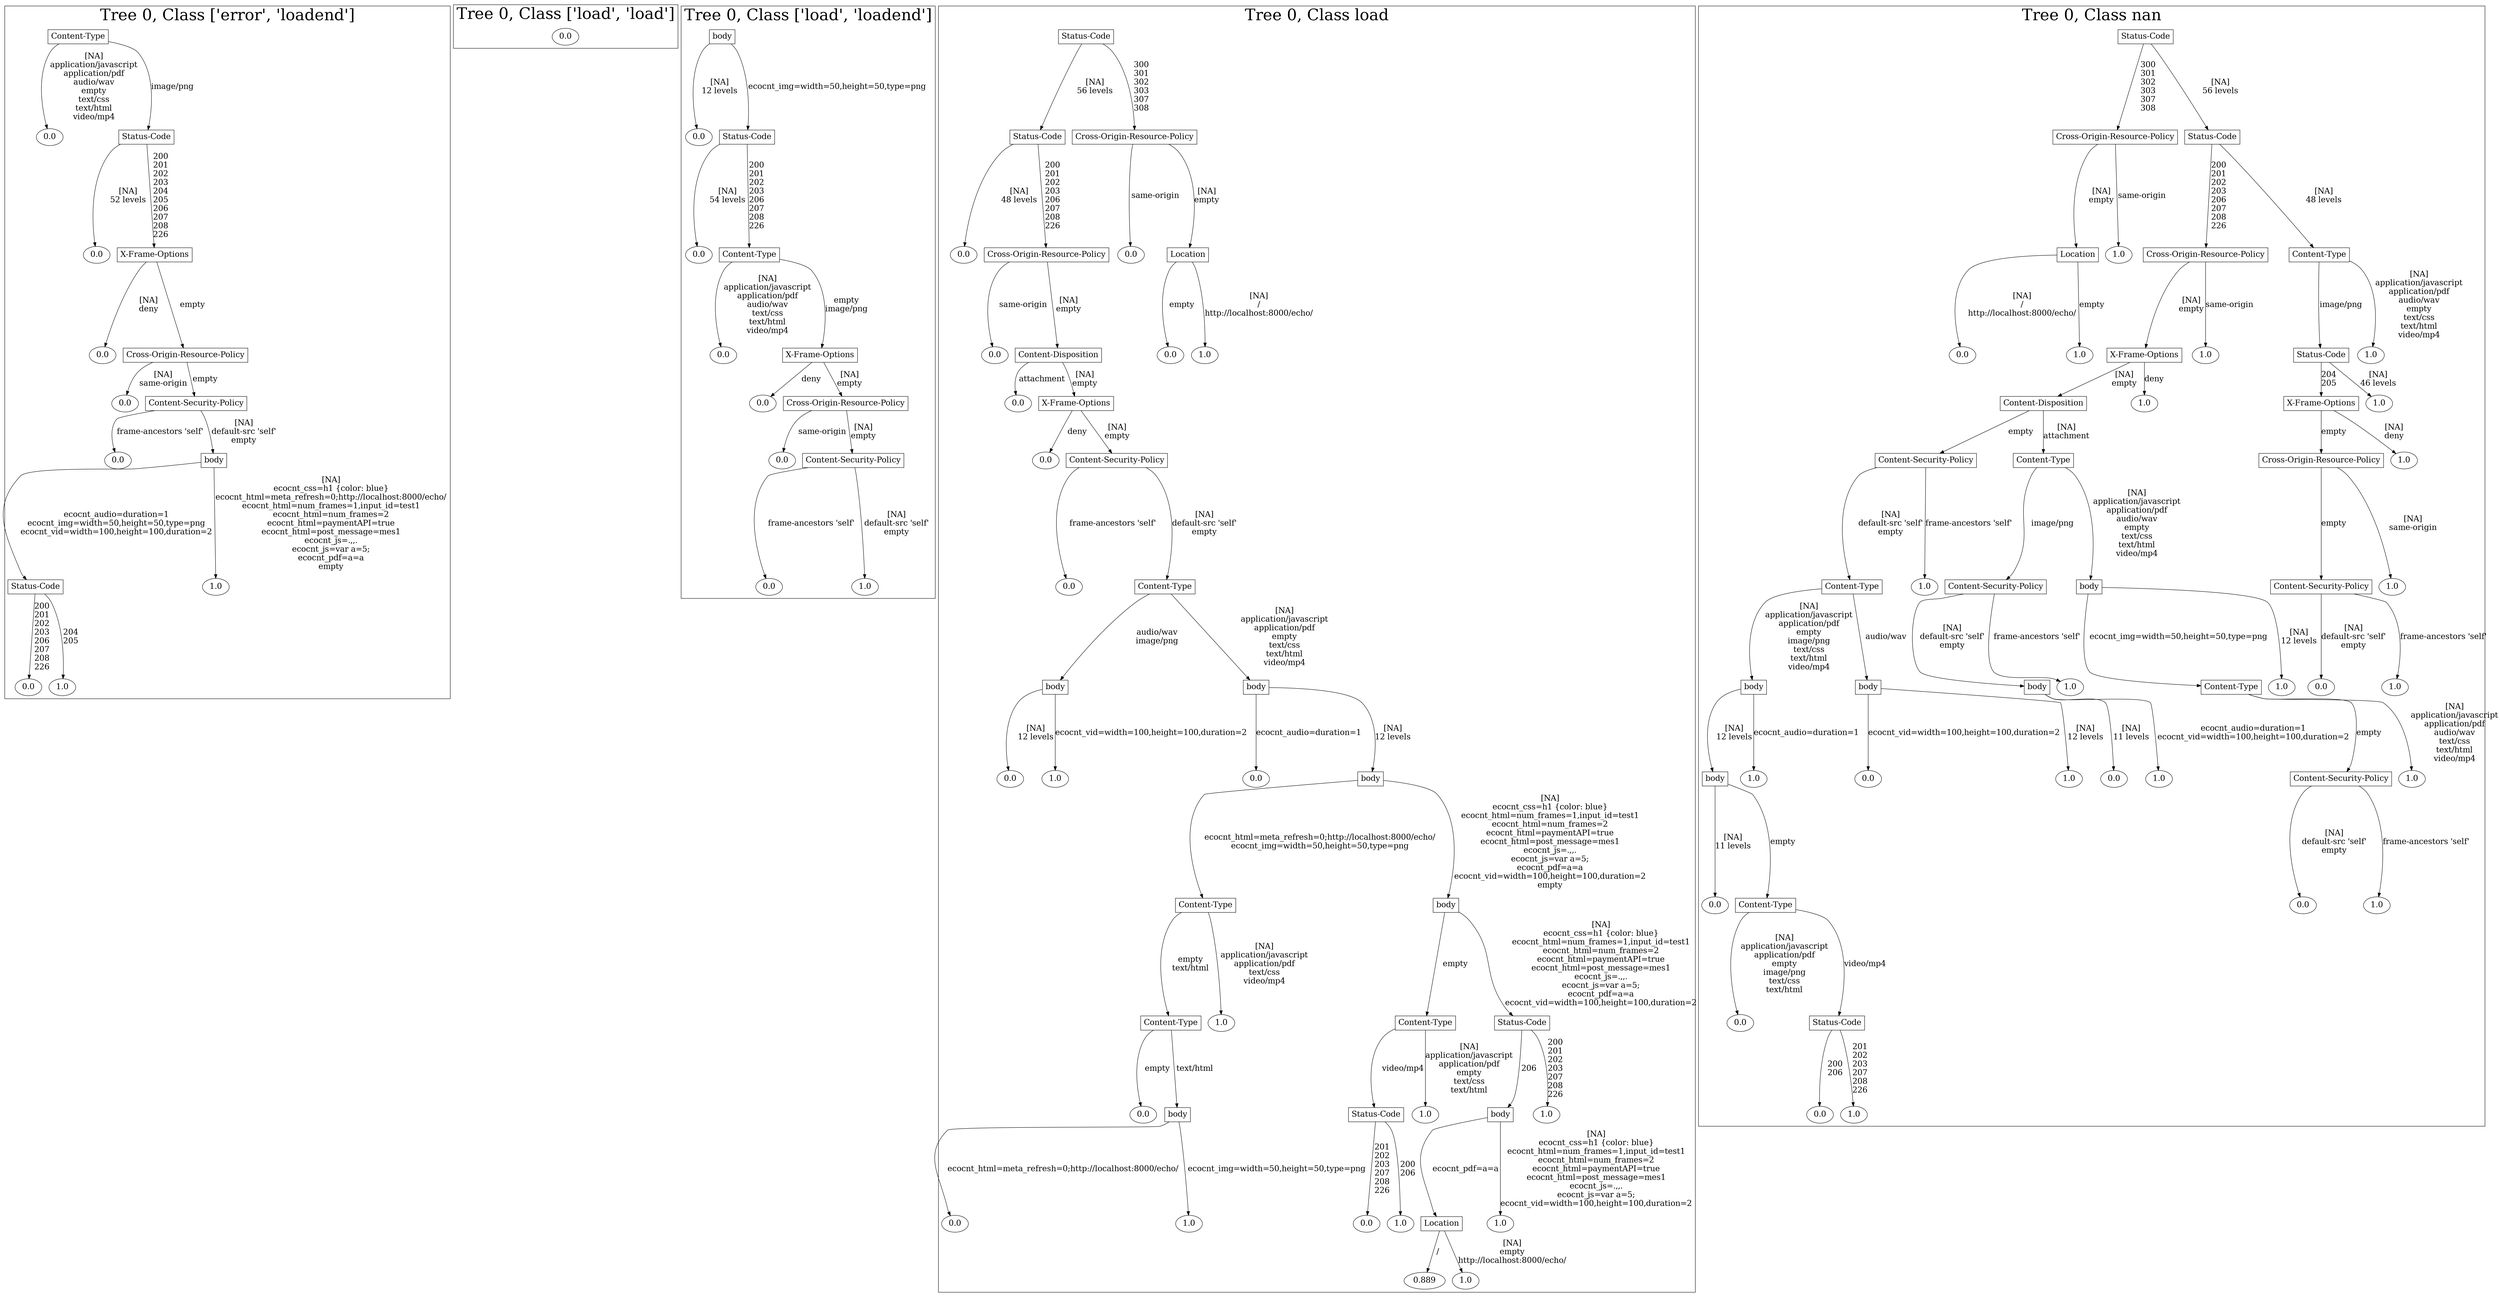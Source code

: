 /*
Generated by:
    http://https://github.com/h2oai/h2o-3/tree/master/h2o-genmodel/src/main/java/hex/genmodel/tools/PrintMojo.java
*/

/*
On a mac:

$ brew install graphviz
$ dot -Tpng file.gv -o file.png
$ open file.png
*/

digraph G {

subgraph cluster_0 {
/* Nodes */

/* Level 0 */
{
"SG_0_Node_0" [shape=box, fontsize=20, label="Content-Type"]
}

/* Level 1 */
{
"SG_0_Node_7" [fontsize=20, label="0.0"]
"SG_0_Node_1" [shape=box, fontsize=20, label="Status-Code"]
}

/* Level 2 */
{
"SG_0_Node_8" [fontsize=20, label="0.0"]
"SG_0_Node_2" [shape=box, fontsize=20, label="X-Frame-Options"]
}

/* Level 3 */
{
"SG_0_Node_9" [fontsize=20, label="0.0"]
"SG_0_Node_3" [shape=box, fontsize=20, label="Cross-Origin-Resource-Policy"]
}

/* Level 4 */
{
"SG_0_Node_10" [fontsize=20, label="0.0"]
"SG_0_Node_4" [shape=box, fontsize=20, label="Content-Security-Policy"]
}

/* Level 5 */
{
"SG_0_Node_11" [fontsize=20, label="0.0"]
"SG_0_Node_5" [shape=box, fontsize=20, label="body"]
}

/* Level 6 */
{
"SG_0_Node_6" [shape=box, fontsize=20, label="Status-Code"]
"SG_0_Node_12" [fontsize=20, label="1.0"]
}

/* Level 7 */
{
"SG_0_Node_13" [fontsize=20, label="0.0"]
"SG_0_Node_14" [fontsize=20, label="1.0"]
}

/* Edges */
"SG_0_Node_0" -> "SG_0_Node_7" [fontsize=20, label="[NA]
application/javascript
application/pdf
audio/wav
empty
text/css
text/html
video/mp4
"]
"SG_0_Node_0" -> "SG_0_Node_1" [fontsize=20, label="image/png
"]
"SG_0_Node_1" -> "SG_0_Node_8" [fontsize=20, label="[NA]
52 levels
"]
"SG_0_Node_1" -> "SG_0_Node_2" [fontsize=20, label="200
201
202
203
204
205
206
207
208
226
"]
"SG_0_Node_2" -> "SG_0_Node_9" [fontsize=20, label="[NA]
deny
"]
"SG_0_Node_2" -> "SG_0_Node_3" [fontsize=20, label="empty
"]
"SG_0_Node_3" -> "SG_0_Node_10" [fontsize=20, label="[NA]
same-origin
"]
"SG_0_Node_3" -> "SG_0_Node_4" [fontsize=20, label="empty
"]
"SG_0_Node_4" -> "SG_0_Node_11" [fontsize=20, label="frame-ancestors 'self'
"]
"SG_0_Node_4" -> "SG_0_Node_5" [fontsize=20, label="[NA]
default-src 'self'
empty
"]
"SG_0_Node_5" -> "SG_0_Node_6" [fontsize=20, label="ecocnt_audio=duration=1
ecocnt_img=width=50,height=50,type=png
ecocnt_vid=width=100,height=100,duration=2
"]
"SG_0_Node_5" -> "SG_0_Node_12" [fontsize=20, label="[NA]
ecocnt_css=h1 {color: blue}
ecocnt_html=meta_refresh=0;http://localhost:8000/echo/
ecocnt_html=num_frames=1,input_id=test1
ecocnt_html=num_frames=2
ecocnt_html=paymentAPI=true
ecocnt_html=post_message=mes1
ecocnt_js=.,,.
ecocnt_js=var a=5;
ecocnt_pdf=a=a
empty
"]
"SG_0_Node_6" -> "SG_0_Node_13" [fontsize=20, label="200
201
202
203
206
207
208
226
"]
"SG_0_Node_6" -> "SG_0_Node_14" [fontsize=20, label="204
205
"]

fontsize=40
label="Tree 0, Class ['error', 'loadend']"
}

subgraph cluster_1 {
/* Nodes */

/* Level 0 */
{
"SG_1_Node_0" [fontsize=20, label="0.0"]
}

/* Edges */

fontsize=40
label="Tree 0, Class ['load', 'load']"
}

subgraph cluster_2 {
/* Nodes */

/* Level 0 */
{
"SG_2_Node_0" [shape=box, fontsize=20, label="body"]
}

/* Level 1 */
{
"SG_2_Node_6" [fontsize=20, label="0.0"]
"SG_2_Node_1" [shape=box, fontsize=20, label="Status-Code"]
}

/* Level 2 */
{
"SG_2_Node_7" [fontsize=20, label="0.0"]
"SG_2_Node_2" [shape=box, fontsize=20, label="Content-Type"]
}

/* Level 3 */
{
"SG_2_Node_8" [fontsize=20, label="0.0"]
"SG_2_Node_3" [shape=box, fontsize=20, label="X-Frame-Options"]
}

/* Level 4 */
{
"SG_2_Node_9" [fontsize=20, label="0.0"]
"SG_2_Node_4" [shape=box, fontsize=20, label="Cross-Origin-Resource-Policy"]
}

/* Level 5 */
{
"SG_2_Node_10" [fontsize=20, label="0.0"]
"SG_2_Node_5" [shape=box, fontsize=20, label="Content-Security-Policy"]
}

/* Level 6 */
{
"SG_2_Node_11" [fontsize=20, label="0.0"]
"SG_2_Node_12" [fontsize=20, label="1.0"]
}

/* Edges */
"SG_2_Node_0" -> "SG_2_Node_6" [fontsize=20, label="[NA]
12 levels
"]
"SG_2_Node_0" -> "SG_2_Node_1" [fontsize=20, label="ecocnt_img=width=50,height=50,type=png
"]
"SG_2_Node_1" -> "SG_2_Node_7" [fontsize=20, label="[NA]
54 levels
"]
"SG_2_Node_1" -> "SG_2_Node_2" [fontsize=20, label="200
201
202
203
206
207
208
226
"]
"SG_2_Node_2" -> "SG_2_Node_8" [fontsize=20, label="[NA]
application/javascript
application/pdf
audio/wav
text/css
text/html
video/mp4
"]
"SG_2_Node_2" -> "SG_2_Node_3" [fontsize=20, label="empty
image/png
"]
"SG_2_Node_3" -> "SG_2_Node_9" [fontsize=20, label="deny
"]
"SG_2_Node_3" -> "SG_2_Node_4" [fontsize=20, label="[NA]
empty
"]
"SG_2_Node_4" -> "SG_2_Node_10" [fontsize=20, label="same-origin
"]
"SG_2_Node_4" -> "SG_2_Node_5" [fontsize=20, label="[NA]
empty
"]
"SG_2_Node_5" -> "SG_2_Node_11" [fontsize=20, label="frame-ancestors 'self'
"]
"SG_2_Node_5" -> "SG_2_Node_12" [fontsize=20, label="[NA]
default-src 'self'
empty
"]

fontsize=40
label="Tree 0, Class ['load', 'loadend']"
}

subgraph cluster_3 {
/* Nodes */

/* Level 0 */
{
"SG_3_Node_0" [shape=box, fontsize=20, label="Status-Code"]
}

/* Level 1 */
{
"SG_3_Node_1" [shape=box, fontsize=20, label="Status-Code"]
"SG_3_Node_2" [shape=box, fontsize=20, label="Cross-Origin-Resource-Policy"]
}

/* Level 2 */
{
"SG_3_Node_22" [fontsize=20, label="0.0"]
"SG_3_Node_3" [shape=box, fontsize=20, label="Cross-Origin-Resource-Policy"]
"SG_3_Node_23" [fontsize=20, label="0.0"]
"SG_3_Node_4" [shape=box, fontsize=20, label="Location"]
}

/* Level 3 */
{
"SG_3_Node_24" [fontsize=20, label="0.0"]
"SG_3_Node_5" [shape=box, fontsize=20, label="Content-Disposition"]
"SG_3_Node_25" [fontsize=20, label="0.0"]
"SG_3_Node_26" [fontsize=20, label="1.0"]
}

/* Level 4 */
{
"SG_3_Node_27" [fontsize=20, label="0.0"]
"SG_3_Node_6" [shape=box, fontsize=20, label="X-Frame-Options"]
}

/* Level 5 */
{
"SG_3_Node_28" [fontsize=20, label="0.0"]
"SG_3_Node_7" [shape=box, fontsize=20, label="Content-Security-Policy"]
}

/* Level 6 */
{
"SG_3_Node_29" [fontsize=20, label="0.0"]
"SG_3_Node_8" [shape=box, fontsize=20, label="Content-Type"]
}

/* Level 7 */
{
"SG_3_Node_9" [shape=box, fontsize=20, label="body"]
"SG_3_Node_10" [shape=box, fontsize=20, label="body"]
}

/* Level 8 */
{
"SG_3_Node_30" [fontsize=20, label="0.0"]
"SG_3_Node_31" [fontsize=20, label="1.0"]
"SG_3_Node_32" [fontsize=20, label="0.0"]
"SG_3_Node_11" [shape=box, fontsize=20, label="body"]
}

/* Level 9 */
{
"SG_3_Node_12" [shape=box, fontsize=20, label="Content-Type"]
"SG_3_Node_13" [shape=box, fontsize=20, label="body"]
}

/* Level 10 */
{
"SG_3_Node_14" [shape=box, fontsize=20, label="Content-Type"]
"SG_3_Node_33" [fontsize=20, label="1.0"]
"SG_3_Node_15" [shape=box, fontsize=20, label="Content-Type"]
"SG_3_Node_16" [shape=box, fontsize=20, label="Status-Code"]
}

/* Level 11 */
{
"SG_3_Node_34" [fontsize=20, label="0.0"]
"SG_3_Node_17" [shape=box, fontsize=20, label="body"]
"SG_3_Node_18" [shape=box, fontsize=20, label="Status-Code"]
"SG_3_Node_35" [fontsize=20, label="1.0"]
"SG_3_Node_19" [shape=box, fontsize=20, label="body"]
"SG_3_Node_36" [fontsize=20, label="1.0"]
}

/* Level 12 */
{
"SG_3_Node_37" [fontsize=20, label="0.0"]
"SG_3_Node_38" [fontsize=20, label="1.0"]
"SG_3_Node_39" [fontsize=20, label="0.0"]
"SG_3_Node_40" [fontsize=20, label="1.0"]
"SG_3_Node_20" [shape=box, fontsize=20, label="Location"]
"SG_3_Node_41" [fontsize=20, label="1.0"]
}

/* Level 13 */
{
"SG_3_Node_42" [fontsize=20, label="0.889"]
"SG_3_Node_43" [fontsize=20, label="1.0"]
}

/* Edges */
"SG_3_Node_0" -> "SG_3_Node_1" [fontsize=20, label="[NA]
56 levels
"]
"SG_3_Node_0" -> "SG_3_Node_2" [fontsize=20, label="300
301
302
303
307
308
"]
"SG_3_Node_2" -> "SG_3_Node_23" [fontsize=20, label="same-origin
"]
"SG_3_Node_2" -> "SG_3_Node_4" [fontsize=20, label="[NA]
empty
"]
"SG_3_Node_4" -> "SG_3_Node_25" [fontsize=20, label="empty
"]
"SG_3_Node_4" -> "SG_3_Node_26" [fontsize=20, label="[NA]
/
http://localhost:8000/echo/
"]
"SG_3_Node_1" -> "SG_3_Node_22" [fontsize=20, label="[NA]
48 levels
"]
"SG_3_Node_1" -> "SG_3_Node_3" [fontsize=20, label="200
201
202
203
206
207
208
226
"]
"SG_3_Node_3" -> "SG_3_Node_24" [fontsize=20, label="same-origin
"]
"SG_3_Node_3" -> "SG_3_Node_5" [fontsize=20, label="[NA]
empty
"]
"SG_3_Node_5" -> "SG_3_Node_27" [fontsize=20, label="attachment
"]
"SG_3_Node_5" -> "SG_3_Node_6" [fontsize=20, label="[NA]
empty
"]
"SG_3_Node_6" -> "SG_3_Node_28" [fontsize=20, label="deny
"]
"SG_3_Node_6" -> "SG_3_Node_7" [fontsize=20, label="[NA]
empty
"]
"SG_3_Node_7" -> "SG_3_Node_29" [fontsize=20, label="frame-ancestors 'self'
"]
"SG_3_Node_7" -> "SG_3_Node_8" [fontsize=20, label="[NA]
default-src 'self'
empty
"]
"SG_3_Node_8" -> "SG_3_Node_9" [fontsize=20, label="audio/wav
image/png
"]
"SG_3_Node_8" -> "SG_3_Node_10" [fontsize=20, label="[NA]
application/javascript
application/pdf
empty
text/css
text/html
video/mp4
"]
"SG_3_Node_10" -> "SG_3_Node_32" [fontsize=20, label="ecocnt_audio=duration=1
"]
"SG_3_Node_10" -> "SG_3_Node_11" [fontsize=20, label="[NA]
12 levels
"]
"SG_3_Node_11" -> "SG_3_Node_12" [fontsize=20, label="ecocnt_html=meta_refresh=0;http://localhost:8000/echo/
ecocnt_img=width=50,height=50,type=png
"]
"SG_3_Node_11" -> "SG_3_Node_13" [fontsize=20, label="[NA]
ecocnt_css=h1 {color: blue}
ecocnt_html=num_frames=1,input_id=test1
ecocnt_html=num_frames=2
ecocnt_html=paymentAPI=true
ecocnt_html=post_message=mes1
ecocnt_js=.,,.
ecocnt_js=var a=5;
ecocnt_pdf=a=a
ecocnt_vid=width=100,height=100,duration=2
empty
"]
"SG_3_Node_13" -> "SG_3_Node_15" [fontsize=20, label="empty
"]
"SG_3_Node_13" -> "SG_3_Node_16" [fontsize=20, label="[NA]
ecocnt_css=h1 {color: blue}
ecocnt_html=num_frames=1,input_id=test1
ecocnt_html=num_frames=2
ecocnt_html=paymentAPI=true
ecocnt_html=post_message=mes1
ecocnt_js=.,,.
ecocnt_js=var a=5;
ecocnt_pdf=a=a
ecocnt_vid=width=100,height=100,duration=2
"]
"SG_3_Node_16" -> "SG_3_Node_19" [fontsize=20, label="206
"]
"SG_3_Node_16" -> "SG_3_Node_36" [fontsize=20, label="200
201
202
203
207
208
226
"]
"SG_3_Node_19" -> "SG_3_Node_20" [fontsize=20, label="ecocnt_pdf=a=a
"]
"SG_3_Node_19" -> "SG_3_Node_41" [fontsize=20, label="[NA]
ecocnt_css=h1 {color: blue}
ecocnt_html=num_frames=1,input_id=test1
ecocnt_html=num_frames=2
ecocnt_html=paymentAPI=true
ecocnt_html=post_message=mes1
ecocnt_js=.,,.
ecocnt_js=var a=5;
ecocnt_vid=width=100,height=100,duration=2
"]
"SG_3_Node_20" -> "SG_3_Node_42" [fontsize=20, label="/
"]
"SG_3_Node_20" -> "SG_3_Node_43" [fontsize=20, label="[NA]
empty
http://localhost:8000/echo/
"]
"SG_3_Node_15" -> "SG_3_Node_18" [fontsize=20, label="video/mp4
"]
"SG_3_Node_15" -> "SG_3_Node_35" [fontsize=20, label="[NA]
application/javascript
application/pdf
empty
text/css
text/html
"]
"SG_3_Node_18" -> "SG_3_Node_39" [fontsize=20, label="201
202
203
207
208
226
"]
"SG_3_Node_18" -> "SG_3_Node_40" [fontsize=20, label="200
206
"]
"SG_3_Node_12" -> "SG_3_Node_14" [fontsize=20, label="empty
text/html
"]
"SG_3_Node_12" -> "SG_3_Node_33" [fontsize=20, label="[NA]
application/javascript
application/pdf
text/css
video/mp4
"]
"SG_3_Node_14" -> "SG_3_Node_34" [fontsize=20, label="empty
"]
"SG_3_Node_14" -> "SG_3_Node_17" [fontsize=20, label="text/html
"]
"SG_3_Node_17" -> "SG_3_Node_37" [fontsize=20, label="ecocnt_html=meta_refresh=0;http://localhost:8000/echo/
"]
"SG_3_Node_17" -> "SG_3_Node_38" [fontsize=20, label="ecocnt_img=width=50,height=50,type=png
"]
"SG_3_Node_9" -> "SG_3_Node_30" [fontsize=20, label="[NA]
12 levels
"]
"SG_3_Node_9" -> "SG_3_Node_31" [fontsize=20, label="ecocnt_vid=width=100,height=100,duration=2
"]

fontsize=40
label="Tree 0, Class load"
}

subgraph cluster_4 {
/* Nodes */

/* Level 0 */
{
"SG_4_Node_0" [shape=box, fontsize=20, label="Status-Code"]
}

/* Level 1 */
{
"SG_4_Node_1" [shape=box, fontsize=20, label="Cross-Origin-Resource-Policy"]
"SG_4_Node_2" [shape=box, fontsize=20, label="Status-Code"]
}

/* Level 2 */
{
"SG_4_Node_3" [shape=box, fontsize=20, label="Location"]
"SG_4_Node_26" [fontsize=20, label="1.0"]
"SG_4_Node_4" [shape=box, fontsize=20, label="Cross-Origin-Resource-Policy"]
"SG_4_Node_5" [shape=box, fontsize=20, label="Content-Type"]
}

/* Level 3 */
{
"SG_4_Node_27" [fontsize=20, label="0.0"]
"SG_4_Node_28" [fontsize=20, label="1.0"]
"SG_4_Node_6" [shape=box, fontsize=20, label="X-Frame-Options"]
"SG_4_Node_29" [fontsize=20, label="1.0"]
"SG_4_Node_7" [shape=box, fontsize=20, label="Status-Code"]
"SG_4_Node_30" [fontsize=20, label="1.0"]
}

/* Level 4 */
{
"SG_4_Node_8" [shape=box, fontsize=20, label="Content-Disposition"]
"SG_4_Node_31" [fontsize=20, label="1.0"]
"SG_4_Node_9" [shape=box, fontsize=20, label="X-Frame-Options"]
"SG_4_Node_32" [fontsize=20, label="1.0"]
}

/* Level 5 */
{
"SG_4_Node_10" [shape=box, fontsize=20, label="Content-Security-Policy"]
"SG_4_Node_11" [shape=box, fontsize=20, label="Content-Type"]
"SG_4_Node_12" [shape=box, fontsize=20, label="Cross-Origin-Resource-Policy"]
"SG_4_Node_33" [fontsize=20, label="1.0"]
}

/* Level 6 */
{
"SG_4_Node_13" [shape=box, fontsize=20, label="Content-Type"]
"SG_4_Node_34" [fontsize=20, label="1.0"]
"SG_4_Node_14" [shape=box, fontsize=20, label="Content-Security-Policy"]
"SG_4_Node_15" [shape=box, fontsize=20, label="body"]
"SG_4_Node_16" [shape=box, fontsize=20, label="Content-Security-Policy"]
"SG_4_Node_35" [fontsize=20, label="1.0"]
}

/* Level 7 */
{
"SG_4_Node_17" [shape=box, fontsize=20, label="body"]
"SG_4_Node_18" [shape=box, fontsize=20, label="body"]
"SG_4_Node_19" [shape=box, fontsize=20, label="body"]
"SG_4_Node_36" [fontsize=20, label="1.0"]
"SG_4_Node_20" [shape=box, fontsize=20, label="Content-Type"]
"SG_4_Node_37" [fontsize=20, label="1.0"]
"SG_4_Node_38" [fontsize=20, label="0.0"]
"SG_4_Node_39" [fontsize=20, label="1.0"]
}

/* Level 8 */
{
"SG_4_Node_21" [shape=box, fontsize=20, label="body"]
"SG_4_Node_40" [fontsize=20, label="1.0"]
"SG_4_Node_41" [fontsize=20, label="0.0"]
"SG_4_Node_42" [fontsize=20, label="1.0"]
"SG_4_Node_43" [fontsize=20, label="0.0"]
"SG_4_Node_44" [fontsize=20, label="1.0"]
"SG_4_Node_22" [shape=box, fontsize=20, label="Content-Security-Policy"]
"SG_4_Node_45" [fontsize=20, label="1.0"]
}

/* Level 9 */
{
"SG_4_Node_46" [fontsize=20, label="0.0"]
"SG_4_Node_24" [shape=box, fontsize=20, label="Content-Type"]
"SG_4_Node_47" [fontsize=20, label="0.0"]
"SG_4_Node_48" [fontsize=20, label="1.0"]
}

/* Level 10 */
{
"SG_4_Node_49" [fontsize=20, label="0.0"]
"SG_4_Node_25" [shape=box, fontsize=20, label="Status-Code"]
}

/* Level 11 */
{
"SG_4_Node_50" [fontsize=20, label="0.0"]
"SG_4_Node_51" [fontsize=20, label="1.0"]
}

/* Edges */
"SG_4_Node_0" -> "SG_4_Node_1" [fontsize=20, label="300
301
302
303
307
308
"]
"SG_4_Node_0" -> "SG_4_Node_2" [fontsize=20, label="[NA]
56 levels
"]
"SG_4_Node_2" -> "SG_4_Node_4" [fontsize=20, label="200
201
202
203
206
207
208
226
"]
"SG_4_Node_2" -> "SG_4_Node_5" [fontsize=20, label="[NA]
48 levels
"]
"SG_4_Node_5" -> "SG_4_Node_7" [fontsize=20, label="image/png
"]
"SG_4_Node_5" -> "SG_4_Node_30" [fontsize=20, label="[NA]
application/javascript
application/pdf
audio/wav
empty
text/css
text/html
video/mp4
"]
"SG_4_Node_7" -> "SG_4_Node_9" [fontsize=20, label="204
205
"]
"SG_4_Node_7" -> "SG_4_Node_32" [fontsize=20, label="[NA]
46 levels
"]
"SG_4_Node_9" -> "SG_4_Node_12" [fontsize=20, label="empty
"]
"SG_4_Node_9" -> "SG_4_Node_33" [fontsize=20, label="[NA]
deny
"]
"SG_4_Node_12" -> "SG_4_Node_16" [fontsize=20, label="empty
"]
"SG_4_Node_12" -> "SG_4_Node_35" [fontsize=20, label="[NA]
same-origin
"]
"SG_4_Node_16" -> "SG_4_Node_38" [fontsize=20, label="[NA]
default-src 'self'
empty
"]
"SG_4_Node_16" -> "SG_4_Node_39" [fontsize=20, label="frame-ancestors 'self'
"]
"SG_4_Node_4" -> "SG_4_Node_6" [fontsize=20, label="[NA]
empty
"]
"SG_4_Node_4" -> "SG_4_Node_29" [fontsize=20, label="same-origin
"]
"SG_4_Node_6" -> "SG_4_Node_8" [fontsize=20, label="[NA]
empty
"]
"SG_4_Node_6" -> "SG_4_Node_31" [fontsize=20, label="deny
"]
"SG_4_Node_8" -> "SG_4_Node_10" [fontsize=20, label="empty
"]
"SG_4_Node_8" -> "SG_4_Node_11" [fontsize=20, label="[NA]
attachment
"]
"SG_4_Node_11" -> "SG_4_Node_14" [fontsize=20, label="image/png
"]
"SG_4_Node_11" -> "SG_4_Node_15" [fontsize=20, label="[NA]
application/javascript
application/pdf
audio/wav
empty
text/css
text/html
video/mp4
"]
"SG_4_Node_15" -> "SG_4_Node_20" [fontsize=20, label="ecocnt_img=width=50,height=50,type=png
"]
"SG_4_Node_15" -> "SG_4_Node_37" [fontsize=20, label="[NA]
12 levels
"]
"SG_4_Node_20" -> "SG_4_Node_22" [fontsize=20, label="empty
"]
"SG_4_Node_20" -> "SG_4_Node_45" [fontsize=20, label="[NA]
application/javascript
application/pdf
audio/wav
text/css
text/html
video/mp4
"]
"SG_4_Node_22" -> "SG_4_Node_47" [fontsize=20, label="[NA]
default-src 'self'
empty
"]
"SG_4_Node_22" -> "SG_4_Node_48" [fontsize=20, label="frame-ancestors 'self'
"]
"SG_4_Node_14" -> "SG_4_Node_19" [fontsize=20, label="[NA]
default-src 'self'
empty
"]
"SG_4_Node_14" -> "SG_4_Node_36" [fontsize=20, label="frame-ancestors 'self'
"]
"SG_4_Node_19" -> "SG_4_Node_43" [fontsize=20, label="[NA]
11 levels
"]
"SG_4_Node_19" -> "SG_4_Node_44" [fontsize=20, label="ecocnt_audio=duration=1
ecocnt_vid=width=100,height=100,duration=2
"]
"SG_4_Node_10" -> "SG_4_Node_13" [fontsize=20, label="[NA]
default-src 'self'
empty
"]
"SG_4_Node_10" -> "SG_4_Node_34" [fontsize=20, label="frame-ancestors 'self'
"]
"SG_4_Node_13" -> "SG_4_Node_17" [fontsize=20, label="[NA]
application/javascript
application/pdf
empty
image/png
text/css
text/html
video/mp4
"]
"SG_4_Node_13" -> "SG_4_Node_18" [fontsize=20, label="audio/wav
"]
"SG_4_Node_18" -> "SG_4_Node_41" [fontsize=20, label="ecocnt_vid=width=100,height=100,duration=2
"]
"SG_4_Node_18" -> "SG_4_Node_42" [fontsize=20, label="[NA]
12 levels
"]
"SG_4_Node_17" -> "SG_4_Node_21" [fontsize=20, label="[NA]
12 levels
"]
"SG_4_Node_17" -> "SG_4_Node_40" [fontsize=20, label="ecocnt_audio=duration=1
"]
"SG_4_Node_21" -> "SG_4_Node_46" [fontsize=20, label="[NA]
11 levels
"]
"SG_4_Node_21" -> "SG_4_Node_24" [fontsize=20, label="empty
"]
"SG_4_Node_24" -> "SG_4_Node_49" [fontsize=20, label="[NA]
application/javascript
application/pdf
empty
image/png
text/css
text/html
"]
"SG_4_Node_24" -> "SG_4_Node_25" [fontsize=20, label="video/mp4
"]
"SG_4_Node_25" -> "SG_4_Node_50" [fontsize=20, label="200
206
"]
"SG_4_Node_25" -> "SG_4_Node_51" [fontsize=20, label="201
202
203
207
208
226
"]
"SG_4_Node_1" -> "SG_4_Node_3" [fontsize=20, label="[NA]
empty
"]
"SG_4_Node_1" -> "SG_4_Node_26" [fontsize=20, label="same-origin
"]
"SG_4_Node_3" -> "SG_4_Node_27" [fontsize=20, label="[NA]
/
http://localhost:8000/echo/
"]
"SG_4_Node_3" -> "SG_4_Node_28" [fontsize=20, label="empty
"]

fontsize=40
label="Tree 0, Class nan"
}

}

